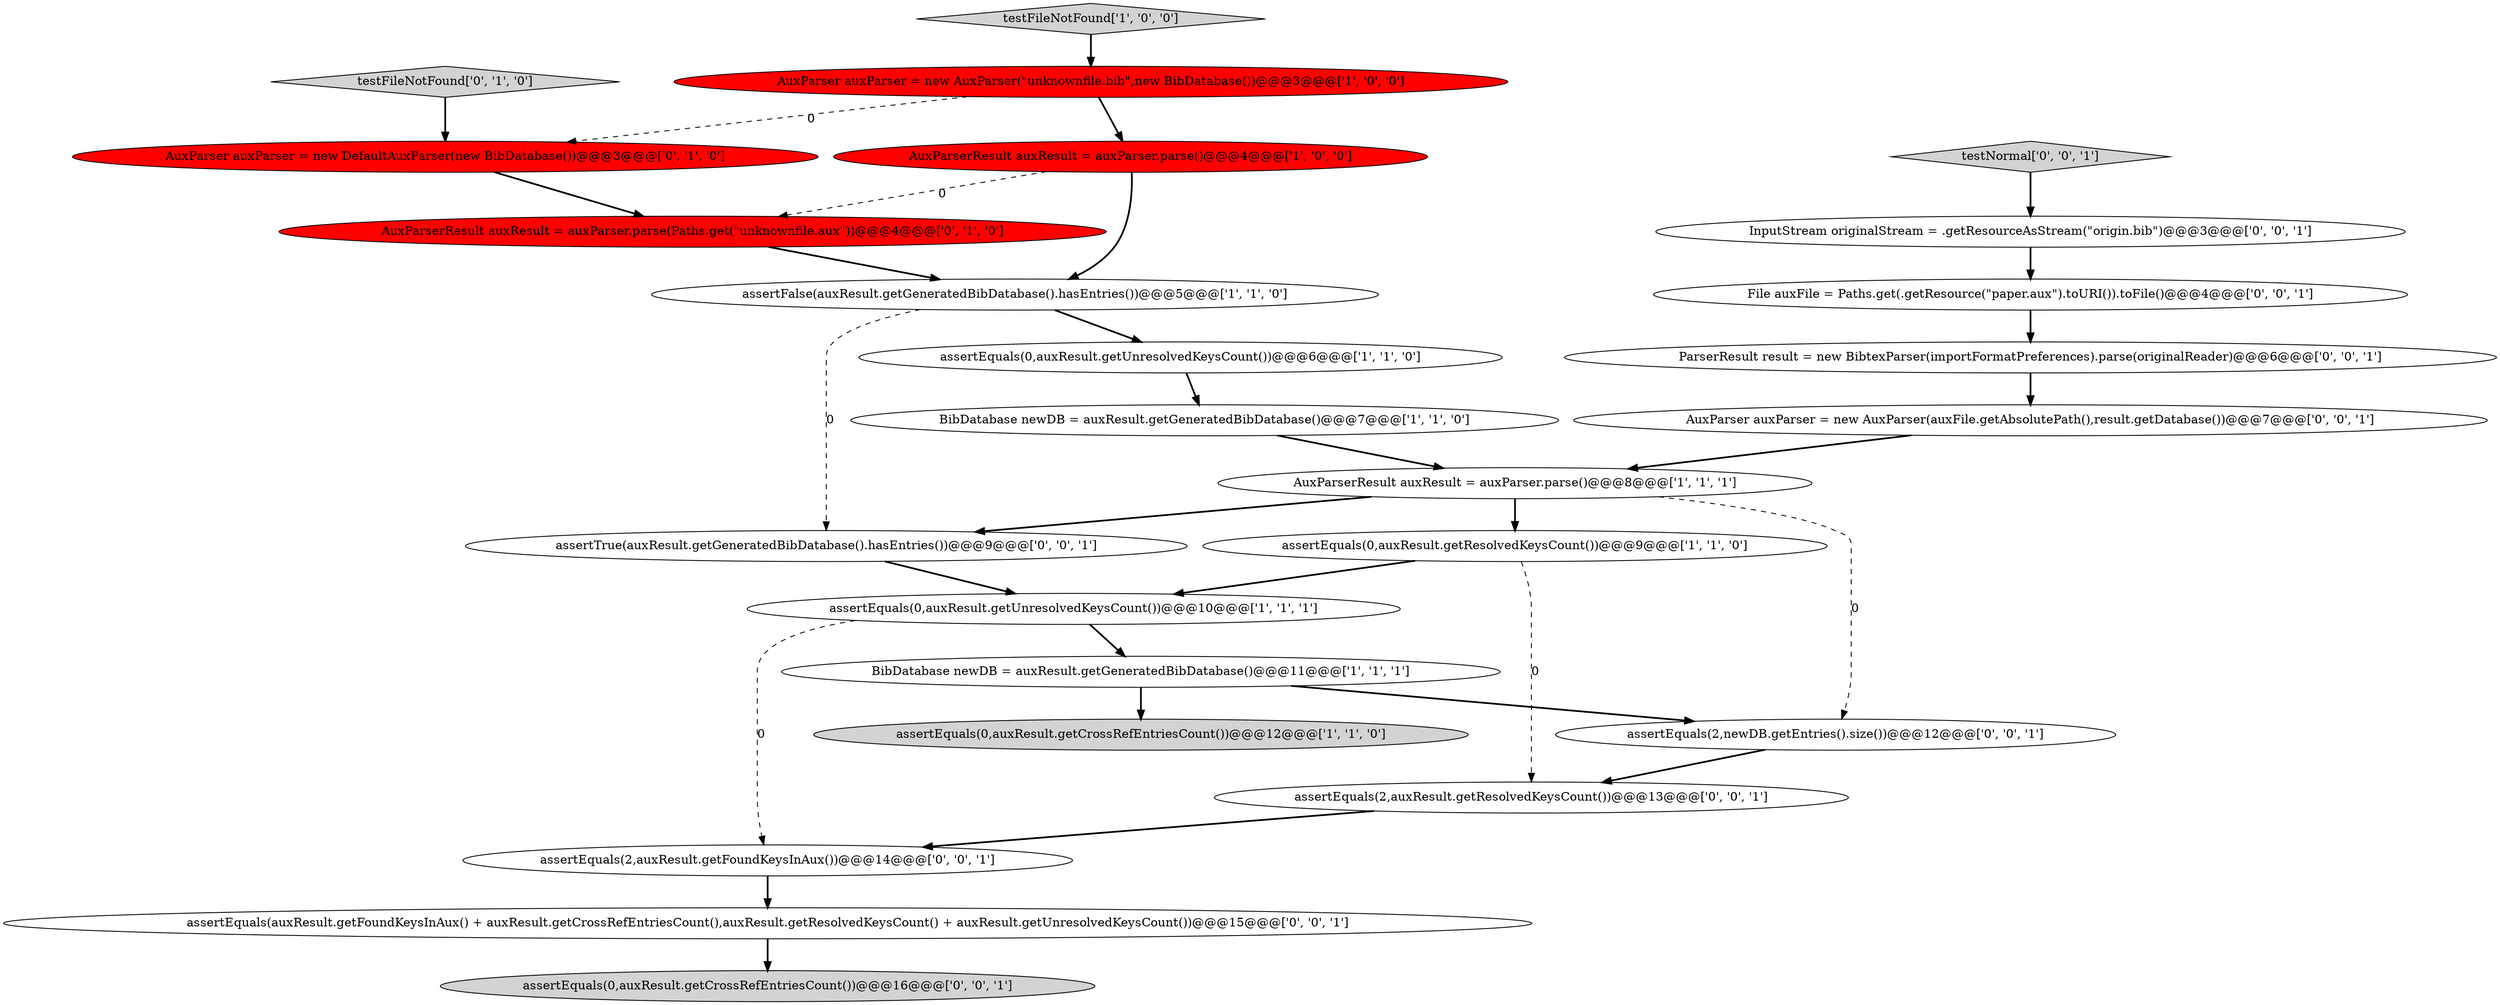 digraph {
5 [style = filled, label = "assertEquals(0,auxResult.getUnresolvedKeysCount())@@@6@@@['1', '1', '0']", fillcolor = white, shape = ellipse image = "AAA0AAABBB1BBB"];
22 [style = filled, label = "assertEquals(2,auxResult.getResolvedKeysCount())@@@13@@@['0', '0', '1']", fillcolor = white, shape = ellipse image = "AAA0AAABBB3BBB"];
18 [style = filled, label = "assertTrue(auxResult.getGeneratedBibDatabase().hasEntries())@@@9@@@['0', '0', '1']", fillcolor = white, shape = ellipse image = "AAA0AAABBB3BBB"];
16 [style = filled, label = "assertEquals(0,auxResult.getCrossRefEntriesCount())@@@16@@@['0', '0', '1']", fillcolor = lightgray, shape = ellipse image = "AAA0AAABBB3BBB"];
24 [style = filled, label = "assertEquals(auxResult.getFoundKeysInAux() + auxResult.getCrossRefEntriesCount(),auxResult.getResolvedKeysCount() + auxResult.getUnresolvedKeysCount())@@@15@@@['0', '0', '1']", fillcolor = white, shape = ellipse image = "AAA0AAABBB3BBB"];
17 [style = filled, label = "InputStream originalStream = .getResourceAsStream(\"origin.bib\")@@@3@@@['0', '0', '1']", fillcolor = white, shape = ellipse image = "AAA0AAABBB3BBB"];
11 [style = filled, label = "testFileNotFound['0', '1', '0']", fillcolor = lightgray, shape = diamond image = "AAA0AAABBB2BBB"];
10 [style = filled, label = "AuxParserResult auxResult = auxParser.parse()@@@8@@@['1', '1', '1']", fillcolor = white, shape = ellipse image = "AAA0AAABBB1BBB"];
1 [style = filled, label = "assertEquals(0,auxResult.getUnresolvedKeysCount())@@@10@@@['1', '1', '1']", fillcolor = white, shape = ellipse image = "AAA0AAABBB1BBB"];
15 [style = filled, label = "File auxFile = Paths.get(.getResource(\"paper.aux\").toURI()).toFile()@@@4@@@['0', '0', '1']", fillcolor = white, shape = ellipse image = "AAA0AAABBB3BBB"];
19 [style = filled, label = "AuxParser auxParser = new AuxParser(auxFile.getAbsolutePath(),result.getDatabase())@@@7@@@['0', '0', '1']", fillcolor = white, shape = ellipse image = "AAA0AAABBB3BBB"];
7 [style = filled, label = "AuxParser auxParser = new AuxParser(\"unknownfile.bib\",new BibDatabase())@@@3@@@['1', '0', '0']", fillcolor = red, shape = ellipse image = "AAA1AAABBB1BBB"];
13 [style = filled, label = "AuxParserResult auxResult = auxParser.parse(Paths.get(\"unknownfile.aux\"))@@@4@@@['0', '1', '0']", fillcolor = red, shape = ellipse image = "AAA1AAABBB2BBB"];
6 [style = filled, label = "assertEquals(0,auxResult.getResolvedKeysCount())@@@9@@@['1', '1', '0']", fillcolor = white, shape = ellipse image = "AAA0AAABBB1BBB"];
4 [style = filled, label = "AuxParserResult auxResult = auxParser.parse()@@@4@@@['1', '0', '0']", fillcolor = red, shape = ellipse image = "AAA1AAABBB1BBB"];
20 [style = filled, label = "ParserResult result = new BibtexParser(importFormatPreferences).parse(originalReader)@@@6@@@['0', '0', '1']", fillcolor = white, shape = ellipse image = "AAA0AAABBB3BBB"];
23 [style = filled, label = "testNormal['0', '0', '1']", fillcolor = lightgray, shape = diamond image = "AAA0AAABBB3BBB"];
21 [style = filled, label = "assertEquals(2,newDB.getEntries().size())@@@12@@@['0', '0', '1']", fillcolor = white, shape = ellipse image = "AAA0AAABBB3BBB"];
8 [style = filled, label = "BibDatabase newDB = auxResult.getGeneratedBibDatabase()@@@11@@@['1', '1', '1']", fillcolor = white, shape = ellipse image = "AAA0AAABBB1BBB"];
12 [style = filled, label = "AuxParser auxParser = new DefaultAuxParser(new BibDatabase())@@@3@@@['0', '1', '0']", fillcolor = red, shape = ellipse image = "AAA1AAABBB2BBB"];
14 [style = filled, label = "assertEquals(2,auxResult.getFoundKeysInAux())@@@14@@@['0', '0', '1']", fillcolor = white, shape = ellipse image = "AAA0AAABBB3BBB"];
2 [style = filled, label = "assertEquals(0,auxResult.getCrossRefEntriesCount())@@@12@@@['1', '1', '0']", fillcolor = lightgray, shape = ellipse image = "AAA0AAABBB1BBB"];
3 [style = filled, label = "testFileNotFound['1', '0', '0']", fillcolor = lightgray, shape = diamond image = "AAA0AAABBB1BBB"];
9 [style = filled, label = "BibDatabase newDB = auxResult.getGeneratedBibDatabase()@@@7@@@['1', '1', '0']", fillcolor = white, shape = ellipse image = "AAA0AAABBB1BBB"];
0 [style = filled, label = "assertFalse(auxResult.getGeneratedBibDatabase().hasEntries())@@@5@@@['1', '1', '0']", fillcolor = white, shape = ellipse image = "AAA0AAABBB1BBB"];
10->18 [style = bold, label=""];
14->24 [style = bold, label=""];
10->21 [style = dashed, label="0"];
1->8 [style = bold, label=""];
5->9 [style = bold, label=""];
1->14 [style = dashed, label="0"];
19->10 [style = bold, label=""];
11->12 [style = bold, label=""];
7->4 [style = bold, label=""];
9->10 [style = bold, label=""];
10->6 [style = bold, label=""];
6->22 [style = dashed, label="0"];
4->0 [style = bold, label=""];
6->1 [style = bold, label=""];
12->13 [style = bold, label=""];
24->16 [style = bold, label=""];
8->2 [style = bold, label=""];
3->7 [style = bold, label=""];
18->1 [style = bold, label=""];
21->22 [style = bold, label=""];
15->20 [style = bold, label=""];
17->15 [style = bold, label=""];
7->12 [style = dashed, label="0"];
8->21 [style = bold, label=""];
0->18 [style = dashed, label="0"];
23->17 [style = bold, label=""];
22->14 [style = bold, label=""];
20->19 [style = bold, label=""];
4->13 [style = dashed, label="0"];
0->5 [style = bold, label=""];
13->0 [style = bold, label=""];
}
